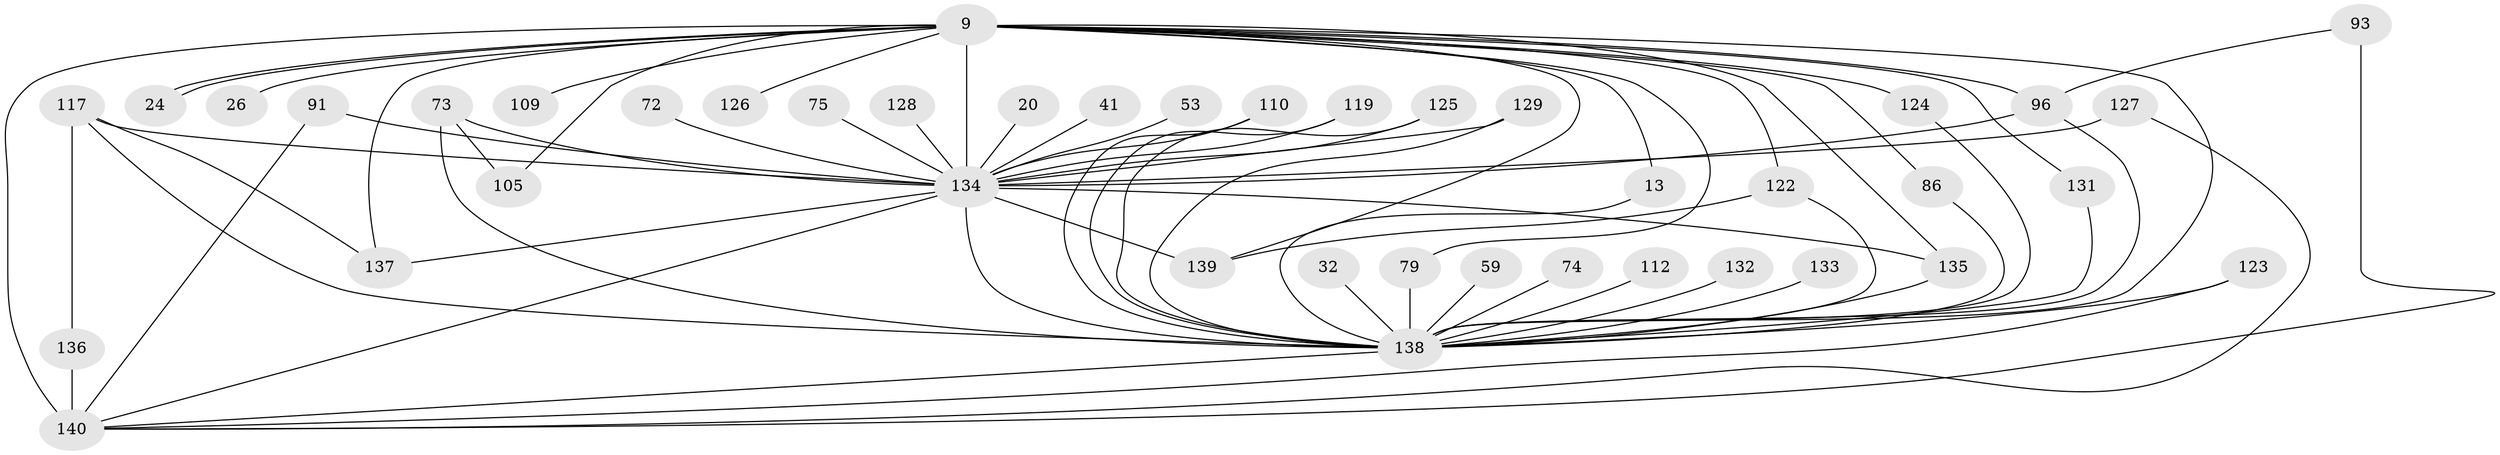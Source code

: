 // original degree distribution, {31: 0.007142857142857143, 24: 0.007142857142857143, 20: 0.014285714285714285, 23: 0.007142857142857143, 27: 0.007142857142857143, 22: 0.007142857142857143, 25: 0.007142857142857143, 26: 0.007142857142857143, 16: 0.007142857142857143, 2: 0.5, 3: 0.20714285714285716, 5: 0.07857142857142857, 4: 0.11428571428571428, 7: 0.007142857142857143, 6: 0.014285714285714285, 11: 0.007142857142857143}
// Generated by graph-tools (version 1.1) at 2025/47/03/04/25 21:47:11]
// undirected, 42 vertices, 71 edges
graph export_dot {
graph [start="1"]
  node [color=gray90,style=filled];
  9 [super="+7+8"];
  13;
  20;
  24;
  26;
  32;
  41;
  53;
  59;
  72;
  73;
  74;
  75;
  79 [super="+49"];
  86;
  91;
  93 [super="+81"];
  96 [super="+80+94+77+29"];
  105 [super="+99"];
  109;
  110;
  112;
  117 [super="+116+98"];
  119;
  122 [super="+108+36"];
  123;
  124 [super="+113"];
  125;
  126;
  127 [super="+95"];
  128;
  129 [super="+61+67"];
  131;
  132;
  133;
  134 [super="+31+39+4+45+69+30+103"];
  135 [super="+83+56+78+71+60"];
  136;
  137 [super="+130"];
  138 [super="+85+121+6+114"];
  139 [super="+12+120"];
  140 [super="+111"];
  9 -- 24;
  9 -- 24;
  9 -- 86;
  9 -- 109 [weight=2];
  9 -- 124 [weight=2];
  9 -- 126 [weight=2];
  9 -- 105;
  9 -- 131;
  9 -- 137 [weight=3];
  9 -- 26 [weight=2];
  9 -- 139 [weight=5];
  9 -- 135 [weight=3];
  9 -- 134 [weight=27];
  9 -- 138 [weight=12];
  9 -- 140 [weight=9];
  9 -- 13;
  9 -- 79;
  9 -- 122 [weight=3];
  9 -- 96 [weight=6];
  13 -- 138;
  20 -- 134 [weight=2];
  32 -- 138 [weight=2];
  41 -- 134 [weight=2];
  53 -- 134 [weight=2];
  59 -- 138 [weight=3];
  72 -- 134;
  73 -- 105 [weight=2];
  73 -- 134;
  73 -- 138;
  74 -- 138 [weight=2];
  75 -- 134 [weight=2];
  79 -- 138 [weight=3];
  86 -- 138;
  91 -- 134;
  91 -- 140;
  93 -- 140 [weight=2];
  93 -- 96;
  96 -- 134;
  96 -- 138 [weight=5];
  110 -- 134;
  110 -- 138;
  112 -- 138 [weight=2];
  117 -- 134 [weight=2];
  117 -- 136;
  117 -- 137 [weight=2];
  117 -- 138 [weight=5];
  119 -- 134;
  119 -- 138;
  122 -- 138 [weight=3];
  122 -- 139;
  123 -- 140;
  123 -- 138;
  124 -- 138;
  125 -- 138;
  125 -- 134;
  127 -- 140;
  127 -- 134 [weight=2];
  128 -- 134 [weight=2];
  129 -- 138 [weight=3];
  129 -- 134 [weight=3];
  131 -- 138;
  132 -- 138;
  133 -- 138 [weight=2];
  134 -- 137 [weight=4];
  134 -- 138 [weight=19];
  134 -- 135 [weight=5];
  134 -- 140;
  134 -- 139 [weight=2];
  135 -- 138;
  136 -- 140;
  138 -- 140 [weight=3];
}
